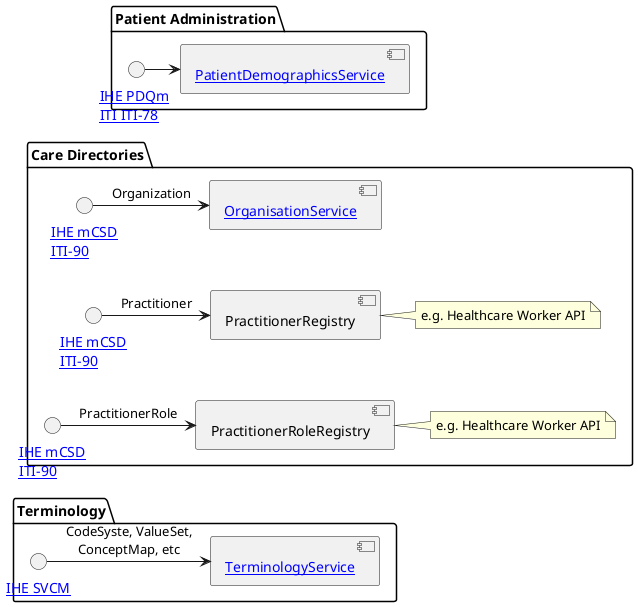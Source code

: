 @startuml



package patientAdminisrtration as "Patient Administration" {
  component "[[https://digital.nhs.uk/services/personal-demographics-service PatientDemographicsService]]" as PatientDemographicsService
  interface "[[https://profiles.ihe.net/ITI/PDQm/ITI-78.html IHE PDQm\nITI ITI-78]] " as PDQm

  PDQm -r-> PatientDemographicsService
}


package directories as "Care Directories" {
  component "[[https://digital.nhs.uk/services/organisation-data-service OrganisationService]]" as OrganisationService

  component PractitionerRegistry
  note right
  e.g. Healthcare Worker API
  end note

  component PractitionerRoleRegistry
  note right
  e.g. Healthcare Worker API
  end note

  interface "[[https://profiles.ihe.net/ITI/mCSD/ITI-90.html IHE mCSD\nITI-90]]" as ITI90Org
  interface "[[https://profiles.ihe.net/ITI/mCSD/ITI-90.html IHE mCSD\nITI-90]]" as ITI90Prac
  interface "[[https://profiles.ihe.net/ITI/mCSD/ITI-90.html IHE mCSD\nITI-90]]" as ITI90PracRole

  ITI90Org -r-> OrganisationService : Organization
  ITI90Prac -r-> PractitionerRegistry: Practitioner
  ITI90PracRole -r-> PractitionerRoleRegistry: PractitionerRole

  OrganisationService -d[hidden]- PractitionerRegistry
  PractitionerRegistry -d[hidden]- PractitionerRoleRegistry
}

package Terminology {
 component "[[https://digital.nhs.uk/services/terminology-server TerminologyService]]" as TerminologyService
  interface "[[https://profiles.ihe.net/ITI/SVCM/volume-1.html IHE SVCM]]" as SVCM

  SVCM -r-> TerminologyService: CodeSyste, ValueSet,\nConceptMap, etc
}

PatientDemographicsService -d[hidden]- OrganisationService
PractitionerRoleRegistry -d[hidden]- TerminologyService


@enduml
